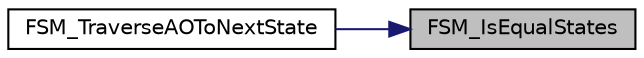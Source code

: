 digraph "FSM_IsEqualStates"
{
 // LATEX_PDF_SIZE
  edge [fontname="Helvetica",fontsize="10",labelfontname="Helvetica",labelfontsize="10"];
  node [fontname="Helvetica",fontsize="10",shape=record];
  rankdir="RL";
  Node1 [label="FSM_IsEqualStates",height=0.2,width=0.4,color="black", fillcolor="grey75", style="filled", fontcolor="black",tooltip="Checks if two states are equal based on their name."];
  Node1 -> Node2 [dir="back",color="midnightblue",fontsize="10",style="solid",fontname="Helvetica"];
  Node2 [label="FSM_TraverseAOToNextState",height=0.2,width=0.4,color="black", fillcolor="white", style="filled",URL="$fsm_8c.html#a080f4b95981d48877685681d323f279c",tooltip="Transitions the Active Object to the next state."];
}
